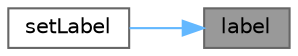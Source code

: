 digraph "label"
{
 // LATEX_PDF_SIZE
  bgcolor="transparent";
  edge [fontname=Helvetica,fontsize=10,labelfontname=Helvetica,labelfontsize=10];
  node [fontname=Helvetica,fontsize=10,shape=box,height=0.2,width=0.4];
  rankdir="RL";
  Node1 [id="Node000001",label="label",height=0.2,width=0.4,color="gray40", fillcolor="grey60", style="filled", fontcolor="black",tooltip="获取标签文本"];
  Node1 -> Node2 [id="edge1_Node000001_Node000002",dir="back",color="steelblue1",style="solid",tooltip=" "];
  Node2 [id="Node000002",label="setLabel",height=0.2,width=0.4,color="grey40", fillcolor="white", style="filled",URL="$class_qt_material_text_field.html#ae6b764ca4d1e71adc2b896c0d119978c",tooltip="设置标签文本"];
}
